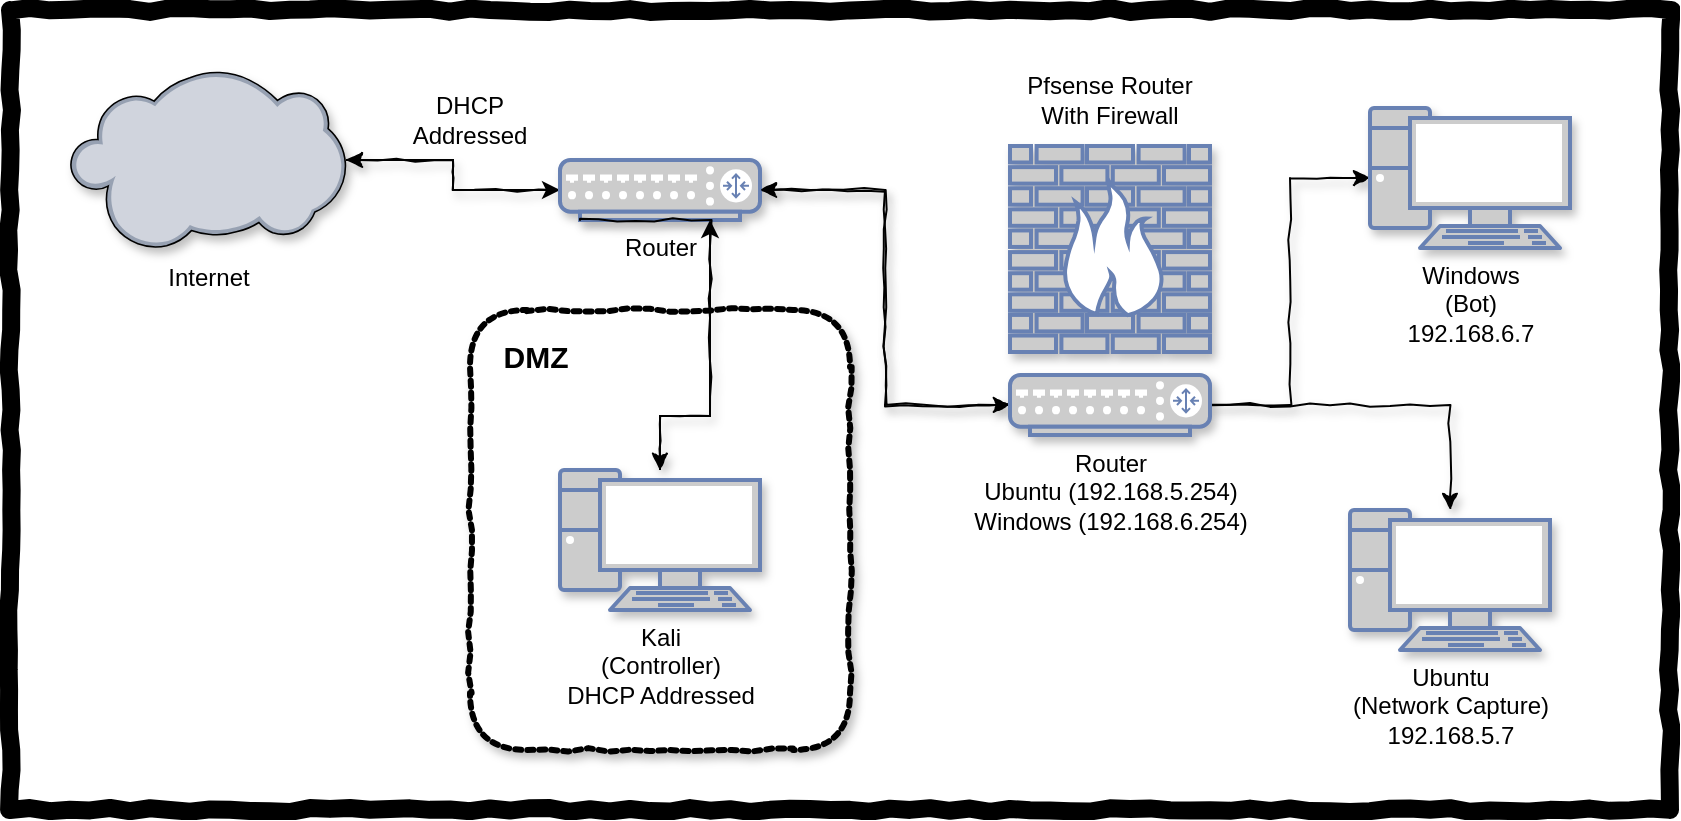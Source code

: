 <mxfile version="10.6.0" type="device"><diagram id="MNdCXm6Vnxfg1JmdAdkf" name="Page-1"><mxGraphModel dx="1394" dy="796" grid="1" gridSize="10" guides="1" tooltips="1" connect="1" arrows="1" fold="1" page="1" pageScale="1" pageWidth="850" pageHeight="1100" math="0" shadow="0"><root><mxCell id="0"/><mxCell id="1" parent="0"/><mxCell id="5TSC-WAew2CNiY5w9Mmz-1" value="" style="rounded=0;whiteSpace=wrap;html=1;glass=0;comic=1;strokeWidth=9;" vertex="1" parent="1"><mxGeometry x="50" y="140" width="830" height="400" as="geometry"/></mxCell><mxCell id="5TSC-WAew2CNiY5w9Mmz-8" style="edgeStyle=orthogonalEdgeStyle;rounded=0;orthogonalLoop=1;jettySize=auto;html=1;entryX=0;entryY=0.5;entryDx=0;entryDy=0;entryPerimeter=0;" edge="1" parent="1" source="5TSC-WAew2CNiY5w9Mmz-3" target="5TSC-WAew2CNiY5w9Mmz-4"><mxGeometry relative="1" as="geometry"/></mxCell><mxCell id="5TSC-WAew2CNiY5w9Mmz-3" value="Internet" style="verticalLabelPosition=bottom;aspect=fixed;html=1;verticalAlign=top;strokeColor=none;align=center;outlineConnect=0;shape=mxgraph.citrix.cloud;shadow=1;" vertex="1" parent="1"><mxGeometry x="80" y="170" width="138" height="90" as="geometry"/></mxCell><mxCell id="5TSC-WAew2CNiY5w9Mmz-7" style="edgeStyle=orthogonalEdgeStyle;rounded=0;orthogonalLoop=1;jettySize=auto;html=1;exitX=0;exitY=0.5;exitDx=0;exitDy=0;exitPerimeter=0;comic=1;shadow=1;" edge="1" parent="1" source="5TSC-WAew2CNiY5w9Mmz-4" target="5TSC-WAew2CNiY5w9Mmz-3"><mxGeometry relative="1" as="geometry"/></mxCell><mxCell id="5TSC-WAew2CNiY5w9Mmz-12" style="edgeStyle=orthogonalEdgeStyle;rounded=0;orthogonalLoop=1;jettySize=auto;html=1;" edge="1" parent="1" source="5TSC-WAew2CNiY5w9Mmz-4" target="5TSC-WAew2CNiY5w9Mmz-10"><mxGeometry relative="1" as="geometry"><Array as="points"><mxPoint x="400" y="343"/><mxPoint x="375" y="343"/></Array></mxGeometry></mxCell><mxCell id="5TSC-WAew2CNiY5w9Mmz-27" style="edgeStyle=orthogonalEdgeStyle;rounded=0;comic=1;jumpStyle=none;orthogonalLoop=1;jettySize=auto;html=1;entryX=0;entryY=0.5;entryDx=0;entryDy=0;entryPerimeter=0;shadow=1;" edge="1" parent="1" source="5TSC-WAew2CNiY5w9Mmz-4" target="5TSC-WAew2CNiY5w9Mmz-18"><mxGeometry relative="1" as="geometry"/></mxCell><mxCell id="5TSC-WAew2CNiY5w9Mmz-4" value="&lt;font color=&quot;#000000&quot;&gt;Router&lt;/font&gt;" style="fontColor=#0066CC;verticalAlign=top;verticalLabelPosition=bottom;labelPosition=center;align=center;html=1;outlineConnect=0;fillColor=#CCCCCC;strokeColor=#6881B3;gradientColor=none;gradientDirection=north;strokeWidth=2;shape=mxgraph.networks.router;shadow=1;" vertex="1" parent="1"><mxGeometry x="325" y="215" width="100" height="30" as="geometry"/></mxCell><mxCell id="5TSC-WAew2CNiY5w9Mmz-9" value="" style="rounded=1;whiteSpace=wrap;html=1;dashed=1;strokeWidth=3;dashPattern=1 1;comic=1;shadow=1;" vertex="1" parent="1"><mxGeometry x="280" y="290" width="190" height="220" as="geometry"/></mxCell><mxCell id="5TSC-WAew2CNiY5w9Mmz-11" style="edgeStyle=orthogonalEdgeStyle;rounded=0;orthogonalLoop=1;jettySize=auto;html=1;" edge="1" parent="1" source="5TSC-WAew2CNiY5w9Mmz-10"><mxGeometry relative="1" as="geometry"><mxPoint x="400" y="245" as="targetPoint"/><Array as="points"><mxPoint x="375" y="343"/><mxPoint x="400" y="343"/><mxPoint x="400" y="245"/></Array></mxGeometry></mxCell><mxCell id="5TSC-WAew2CNiY5w9Mmz-10" value="&lt;font color=&quot;#000000&quot;&gt;Kali&lt;br&gt;(Controller)&lt;br&gt;DHCP Addressed&lt;br&gt;&lt;/font&gt;" style="fontColor=#0066CC;verticalAlign=top;verticalLabelPosition=bottom;labelPosition=center;align=center;html=1;outlineConnect=0;fillColor=#CCCCCC;strokeColor=#6881B3;gradientColor=none;gradientDirection=north;strokeWidth=2;shape=mxgraph.networks.pc;shadow=1;" vertex="1" parent="1"><mxGeometry x="325" y="370" width="100" height="70" as="geometry"/></mxCell><mxCell id="5TSC-WAew2CNiY5w9Mmz-15" style="edgeStyle=orthogonalEdgeStyle;rounded=0;orthogonalLoop=1;jettySize=auto;html=1;exitX=0.1;exitY=1;exitDx=0;exitDy=0;exitPerimeter=0;jumpStyle=none;comic=1;shadow=1;" edge="1" parent="1" source="5TSC-WAew2CNiY5w9Mmz-4" target="5TSC-WAew2CNiY5w9Mmz-10"><mxGeometry relative="1" as="geometry"><Array as="points"><mxPoint x="400" y="245"/><mxPoint x="400" y="343"/><mxPoint x="375" y="343"/></Array></mxGeometry></mxCell><mxCell id="5TSC-WAew2CNiY5w9Mmz-16" value="" style="fontColor=#0066CC;verticalAlign=top;verticalLabelPosition=bottom;labelPosition=center;align=center;html=1;outlineConnect=0;fillColor=#CCCCCC;strokeColor=#6881B3;gradientColor=none;gradientDirection=north;strokeWidth=2;shape=mxgraph.networks.firewall;shadow=1;" vertex="1" parent="1"><mxGeometry x="550" y="208" width="100" height="103" as="geometry"/></mxCell><mxCell id="5TSC-WAew2CNiY5w9Mmz-17" value="&lt;font style=&quot;font-size: 15px&quot;&gt;DMZ&lt;/font&gt;" style="text;html=1;strokeColor=none;fillColor=none;align=center;verticalAlign=middle;whiteSpace=wrap;rounded=0;fontStyle=1" vertex="1" parent="1"><mxGeometry x="293" y="302.5" width="40" height="20" as="geometry"/></mxCell><mxCell id="5TSC-WAew2CNiY5w9Mmz-30" style="edgeStyle=orthogonalEdgeStyle;rounded=0;comic=1;jumpStyle=none;orthogonalLoop=1;jettySize=auto;html=1;exitX=1;exitY=0.5;exitDx=0;exitDy=0;exitPerimeter=0;entryX=0;entryY=0.5;entryDx=0;entryDy=0;entryPerimeter=0;shadow=1;" edge="1" parent="1" source="5TSC-WAew2CNiY5w9Mmz-18" target="5TSC-WAew2CNiY5w9Mmz-28"><mxGeometry relative="1" as="geometry"/></mxCell><mxCell id="5TSC-WAew2CNiY5w9Mmz-31" style="edgeStyle=orthogonalEdgeStyle;rounded=0;comic=1;jumpStyle=none;orthogonalLoop=1;jettySize=auto;html=1;exitX=1;exitY=0.5;exitDx=0;exitDy=0;exitPerimeter=0;shadow=1;" edge="1" parent="1" source="5TSC-WAew2CNiY5w9Mmz-18" target="5TSC-WAew2CNiY5w9Mmz-29"><mxGeometry relative="1" as="geometry"/></mxCell><mxCell id="5TSC-WAew2CNiY5w9Mmz-38" style="edgeStyle=orthogonalEdgeStyle;rounded=0;comic=1;jumpStyle=none;orthogonalLoop=1;jettySize=auto;html=1;entryX=1;entryY=0.5;entryDx=0;entryDy=0;entryPerimeter=0;shadow=1;" edge="1" parent="1" source="5TSC-WAew2CNiY5w9Mmz-18" target="5TSC-WAew2CNiY5w9Mmz-4"><mxGeometry relative="1" as="geometry"/></mxCell><mxCell id="5TSC-WAew2CNiY5w9Mmz-18" value="&lt;font color=&quot;#000000&quot;&gt;Router&lt;br&gt;Ubuntu (192.168.5.254)&lt;br&gt;Windows (192.168.6.254)&lt;br&gt;&lt;/font&gt;" style="fontColor=#0066CC;verticalAlign=top;verticalLabelPosition=bottom;labelPosition=center;align=center;html=1;outlineConnect=0;fillColor=#CCCCCC;strokeColor=#6881B3;gradientColor=none;gradientDirection=north;strokeWidth=2;shape=mxgraph.networks.router;shadow=1;" vertex="1" parent="1"><mxGeometry x="550" y="322.5" width="100" height="30" as="geometry"/></mxCell><mxCell id="5TSC-WAew2CNiY5w9Mmz-28" value="&lt;font color=&quot;#000000&quot;&gt;Windows &lt;br&gt;(Bot)&lt;br&gt;192.168.6.7&lt;br&gt;&lt;/font&gt;" style="fontColor=#0066CC;verticalAlign=top;verticalLabelPosition=bottom;labelPosition=center;align=center;html=1;outlineConnect=0;fillColor=#CCCCCC;strokeColor=#6881B3;gradientColor=none;gradientDirection=north;strokeWidth=2;shape=mxgraph.networks.pc;shadow=1;" vertex="1" parent="1"><mxGeometry x="730" y="189" width="100" height="70" as="geometry"/></mxCell><mxCell id="5TSC-WAew2CNiY5w9Mmz-29" value="&lt;font color=&quot;#000000&quot;&gt;Ubuntu&lt;br&gt;(Network Capture)&lt;br&gt;192.168.5.7&lt;br&gt;&lt;/font&gt;" style="fontColor=#0066CC;verticalAlign=top;verticalLabelPosition=bottom;labelPosition=center;align=center;html=1;outlineConnect=0;fillColor=#CCCCCC;strokeColor=#6881B3;gradientColor=none;gradientDirection=north;strokeWidth=2;shape=mxgraph.networks.pc;shadow=1;" vertex="1" parent="1"><mxGeometry x="720" y="390" width="100" height="70" as="geometry"/></mxCell><mxCell id="5TSC-WAew2CNiY5w9Mmz-36" value="Pfsense Router&lt;br&gt;With Firewall&lt;br&gt;" style="text;html=1;strokeColor=none;fillColor=none;align=center;verticalAlign=middle;whiteSpace=wrap;rounded=0;shadow=1;glass=0;comic=1;" vertex="1" parent="1"><mxGeometry x="550" y="175" width="100" height="20" as="geometry"/></mxCell><mxCell id="5TSC-WAew2CNiY5w9Mmz-37" value="DHCP Addressed" style="text;html=1;strokeColor=none;fillColor=none;align=center;verticalAlign=middle;whiteSpace=wrap;rounded=0;shadow=1;glass=0;comic=1;" vertex="1" parent="1"><mxGeometry x="260" y="185" width="40" height="20" as="geometry"/></mxCell></root></mxGraphModel></diagram></mxfile>